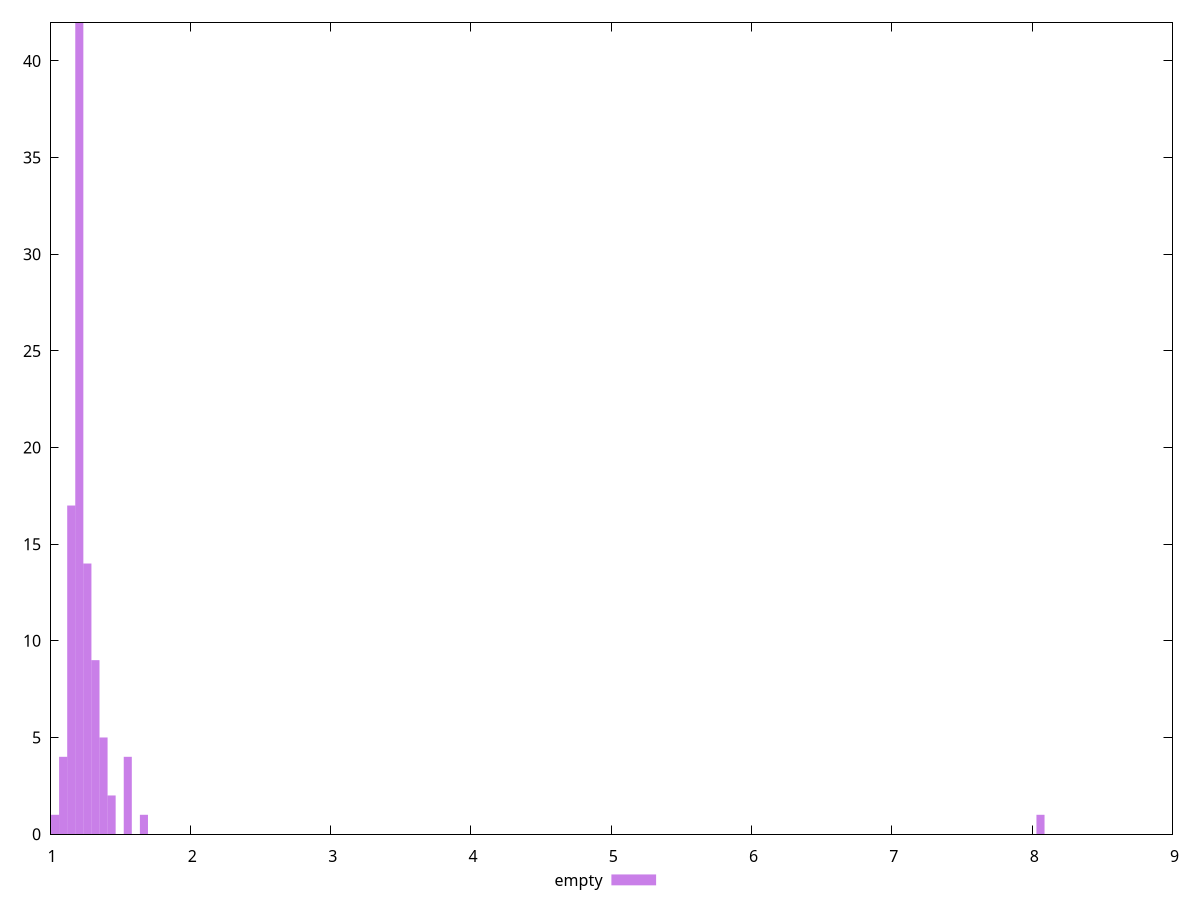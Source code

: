 $_empty <<EOF
8.05920439430126 1
1.6694066245338322 1
1.3240121504923497 9
1.0361834221244477 1
1.5542751331866713 4
1.3815778961659302 5
1.2664464048187694 14
1.2088806591451888 42
1.1513149134716085 17
1.4391436418395105 2
1.093749167798028 4
EOF
set key outside below
set terminal pngcairo
set output "report_00004_2020-11-02T20-21-41.718Z/network-server-latency/empty//raw_hist.png"
set yrange [0:42]
set boxwidth 0.05756574567358042
set style fill transparent solid 0.5 noborder
plot $_empty title "empty" with boxes ,